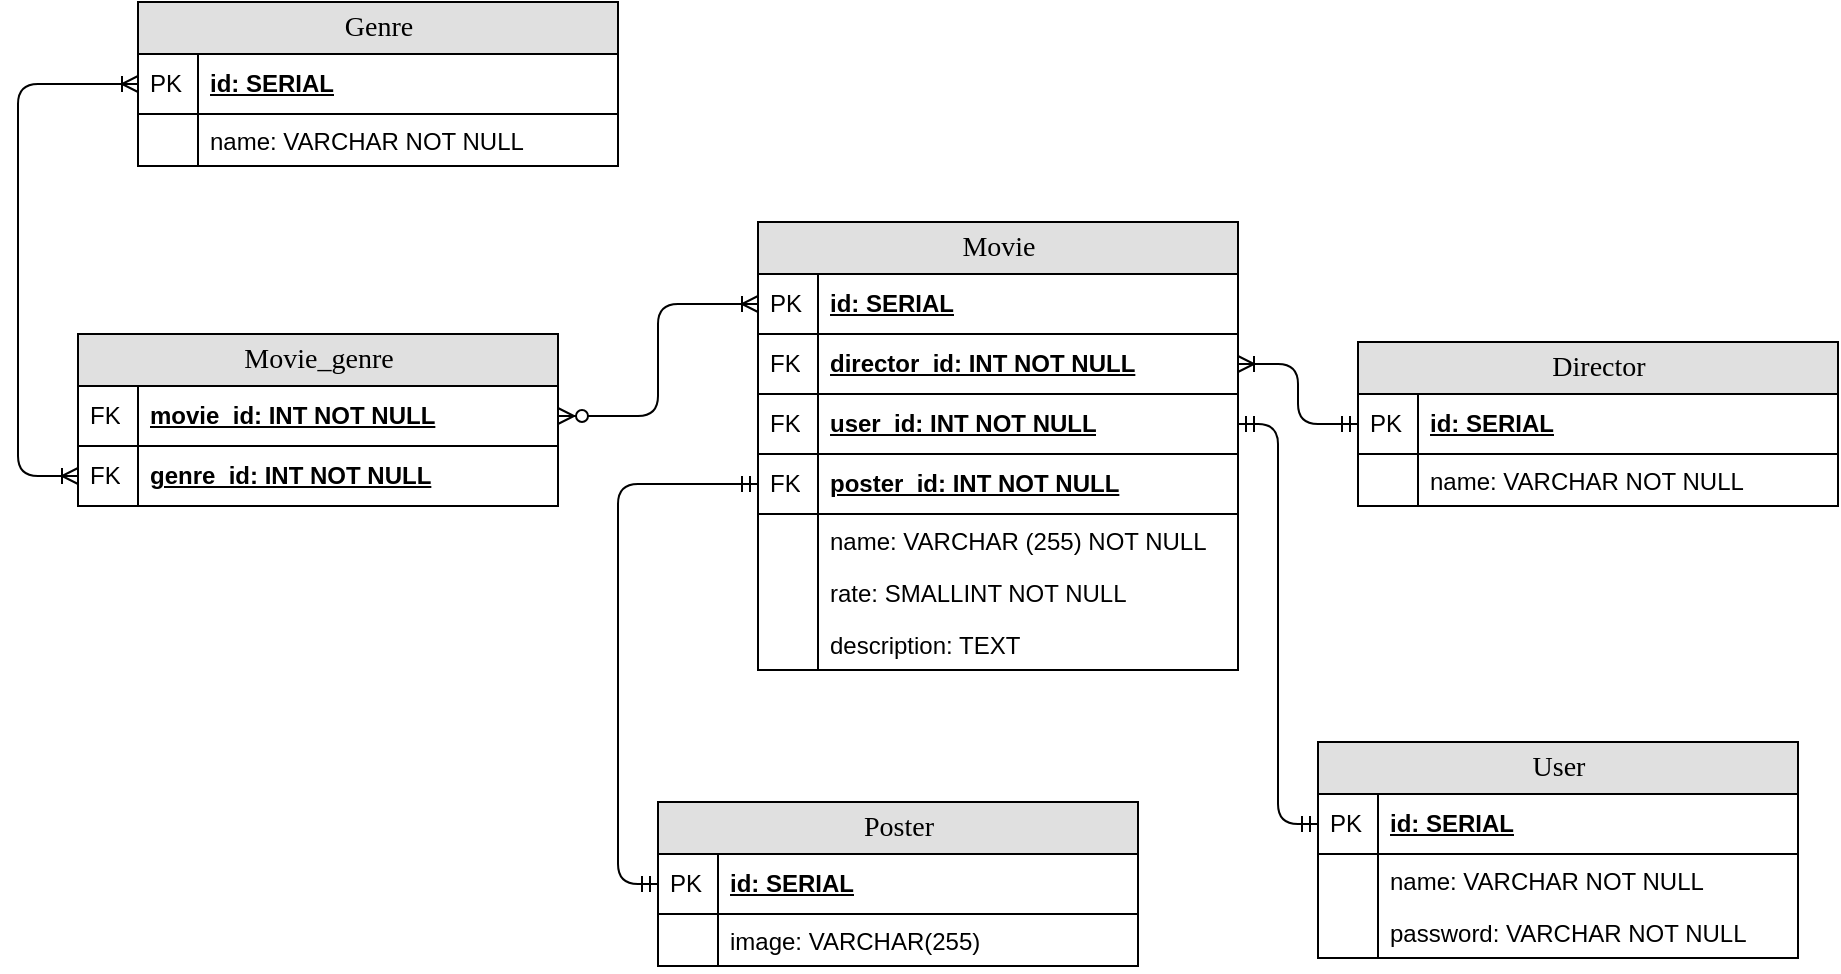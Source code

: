 <mxfile>
    <diagram name="Page-1" id="9f46799a-70d6-7492-0946-bef42562c5a5">
        <mxGraphModel dx="665" dy="423" grid="1" gridSize="10" guides="1" tooltips="1" connect="1" arrows="1" fold="1" page="1" pageScale="1" pageWidth="1100" pageHeight="850" background="#ffffff" math="0" shadow="0">
            <root>
                <mxCell id="0"/>
                <mxCell id="1" parent="0"/>
                <mxCell id="rwWJNbQg9eh8BiSdjxDp-123" value="Movie_genre" style="swimlane;html=1;fontStyle=0;childLayout=stackLayout;horizontal=1;startSize=26;fillColor=#e0e0e0;horizontalStack=0;resizeParent=1;resizeLast=0;collapsible=1;marginBottom=0;swimlaneFillColor=#ffffff;align=center;rounded=0;shadow=0;comic=0;labelBackgroundColor=none;strokeWidth=1;fontFamily=Verdana;fontSize=14;swimlaneLine=1;strokeColor=#000000;fontColor=#000000;" parent="1" vertex="1">
                    <mxGeometry x="170" y="216" width="240" height="86" as="geometry"/>
                </mxCell>
                <mxCell id="rwWJNbQg9eh8BiSdjxDp-124" value="movie_id: INT NOT NULL" style="shape=partialRectangle;top=0;left=0;right=0;bottom=1;html=1;align=left;verticalAlign=middle;fillColor=none;spacingLeft=34;spacingRight=4;whiteSpace=wrap;overflow=hidden;rotatable=0;points=[[0,0.5],[1,0.5]];portConstraint=eastwest;dropTarget=0;fontStyle=5;strokeColor=#000000;fontColor=#000000;" parent="rwWJNbQg9eh8BiSdjxDp-123" vertex="1">
                    <mxGeometry y="26" width="240" height="30" as="geometry"/>
                </mxCell>
                <mxCell id="rwWJNbQg9eh8BiSdjxDp-125" value="FK" style="shape=partialRectangle;top=0;left=0;bottom=0;html=1;fillColor=none;align=left;verticalAlign=middle;spacingLeft=4;spacingRight=4;whiteSpace=wrap;overflow=hidden;rotatable=0;points=[];portConstraint=eastwest;part=1;strokeColor=#000000;fontColor=#000000;" parent="rwWJNbQg9eh8BiSdjxDp-124" vertex="1" connectable="0">
                    <mxGeometry width="30" height="30" as="geometry"/>
                </mxCell>
                <mxCell id="rwWJNbQg9eh8BiSdjxDp-128" value="genre_id: INT NOT NULL" style="shape=partialRectangle;top=0;left=0;right=0;bottom=1;html=1;align=left;verticalAlign=middle;fillColor=none;spacingLeft=34;spacingRight=4;whiteSpace=wrap;overflow=hidden;rotatable=0;points=[[0,0.5],[1,0.5]];portConstraint=eastwest;dropTarget=0;fontStyle=5;strokeColor=#000000;fontColor=#000000;" parent="rwWJNbQg9eh8BiSdjxDp-123" vertex="1">
                    <mxGeometry y="56" width="240" height="30" as="geometry"/>
                </mxCell>
                <mxCell id="rwWJNbQg9eh8BiSdjxDp-129" value="FK" style="shape=partialRectangle;top=0;left=0;bottom=0;html=1;fillColor=none;align=left;verticalAlign=middle;spacingLeft=4;spacingRight=4;whiteSpace=wrap;overflow=hidden;rotatable=0;points=[];portConstraint=eastwest;part=1;strokeColor=#000000;fontColor=#000000;" parent="rwWJNbQg9eh8BiSdjxDp-128" vertex="1" connectable="0">
                    <mxGeometry width="30" height="30" as="geometry"/>
                </mxCell>
                <mxCell id="rwWJNbQg9eh8BiSdjxDp-133" value="Movie" style="swimlane;html=1;fontStyle=0;childLayout=stackLayout;horizontal=1;startSize=26;fillColor=#e0e0e0;horizontalStack=0;resizeParent=1;resizeLast=0;collapsible=1;marginBottom=0;swimlaneFillColor=#ffffff;align=center;rounded=0;shadow=0;comic=0;labelBackgroundColor=none;strokeWidth=1;fontFamily=Verdana;fontSize=14;swimlaneLine=1;strokeColor=#000000;fontColor=#000000;" parent="1" vertex="1">
                    <mxGeometry x="510" y="160" width="240" height="224" as="geometry"/>
                </mxCell>
                <mxCell id="rwWJNbQg9eh8BiSdjxDp-134" value="id: SERIAL" style="shape=partialRectangle;top=0;left=0;right=0;bottom=1;html=1;align=left;verticalAlign=middle;fillColor=none;spacingLeft=34;spacingRight=4;whiteSpace=wrap;overflow=hidden;rotatable=0;points=[[0,0.5],[1,0.5]];portConstraint=eastwest;dropTarget=0;fontStyle=5;strokeColor=#000000;fontColor=#000000;" parent="rwWJNbQg9eh8BiSdjxDp-133" vertex="1">
                    <mxGeometry y="26" width="240" height="30" as="geometry"/>
                </mxCell>
                <mxCell id="rwWJNbQg9eh8BiSdjxDp-135" value="PK" style="shape=partialRectangle;top=0;left=0;bottom=0;html=1;fillColor=none;align=left;verticalAlign=middle;spacingLeft=4;spacingRight=4;whiteSpace=wrap;overflow=hidden;rotatable=0;points=[];portConstraint=eastwest;part=1;strokeColor=#000000;fontColor=#000000;" parent="rwWJNbQg9eh8BiSdjxDp-134" vertex="1" connectable="0">
                    <mxGeometry width="30" height="30" as="geometry"/>
                </mxCell>
                <mxCell id="rwWJNbQg9eh8BiSdjxDp-138" value="director_id: INT NOT NULL" style="shape=partialRectangle;top=0;left=0;right=0;bottom=1;html=1;align=left;verticalAlign=middle;fillColor=none;spacingLeft=34;spacingRight=4;whiteSpace=wrap;overflow=hidden;rotatable=0;points=[[0,0.5],[1,0.5]];portConstraint=eastwest;dropTarget=0;fontStyle=5;strokeColor=#000000;fontColor=#000000;" parent="rwWJNbQg9eh8BiSdjxDp-133" vertex="1">
                    <mxGeometry y="56" width="240" height="30" as="geometry"/>
                </mxCell>
                <mxCell id="rwWJNbQg9eh8BiSdjxDp-139" value="FK" style="shape=partialRectangle;top=0;left=0;bottom=0;html=1;fillColor=none;align=left;verticalAlign=middle;spacingLeft=4;spacingRight=4;whiteSpace=wrap;overflow=hidden;rotatable=0;points=[];portConstraint=eastwest;part=1;strokeColor=#000000;fontColor=#000000;" parent="rwWJNbQg9eh8BiSdjxDp-138" vertex="1" connectable="0">
                    <mxGeometry width="30" height="30" as="geometry"/>
                </mxCell>
                <mxCell id="rwWJNbQg9eh8BiSdjxDp-140" value="user_id: INT NOT NULL" style="shape=partialRectangle;top=0;left=0;right=0;bottom=1;html=1;align=left;verticalAlign=middle;fillColor=none;spacingLeft=34;spacingRight=4;whiteSpace=wrap;overflow=hidden;rotatable=0;points=[[0,0.5],[1,0.5]];portConstraint=eastwest;dropTarget=0;fontStyle=5;strokeColor=#000000;fontColor=#000000;" parent="rwWJNbQg9eh8BiSdjxDp-133" vertex="1">
                    <mxGeometry y="86" width="240" height="30" as="geometry"/>
                </mxCell>
                <mxCell id="rwWJNbQg9eh8BiSdjxDp-141" value="FK" style="shape=partialRectangle;top=0;left=0;bottom=0;html=1;fillColor=none;align=left;verticalAlign=middle;spacingLeft=4;spacingRight=4;whiteSpace=wrap;overflow=hidden;rotatable=0;points=[];portConstraint=eastwest;part=1;strokeColor=#000000;fontColor=#000000;" parent="rwWJNbQg9eh8BiSdjxDp-140" vertex="1" connectable="0">
                    <mxGeometry width="30" height="30" as="geometry"/>
                </mxCell>
                <mxCell id="rwWJNbQg9eh8BiSdjxDp-142" value="poster_id: INT NOT NULL" style="shape=partialRectangle;top=0;left=0;right=0;bottom=1;html=1;align=left;verticalAlign=middle;fillColor=none;spacingLeft=34;spacingRight=4;whiteSpace=wrap;overflow=hidden;rotatable=0;points=[[0,0.5],[1,0.5]];portConstraint=eastwest;dropTarget=0;fontStyle=5;strokeColor=#000000;fontColor=#000000;" parent="rwWJNbQg9eh8BiSdjxDp-133" vertex="1">
                    <mxGeometry y="116" width="240" height="30" as="geometry"/>
                </mxCell>
                <mxCell id="rwWJNbQg9eh8BiSdjxDp-143" value="FK" style="shape=partialRectangle;top=0;left=0;bottom=0;html=1;fillColor=none;align=left;verticalAlign=middle;spacingLeft=4;spacingRight=4;whiteSpace=wrap;overflow=hidden;rotatable=0;points=[];portConstraint=eastwest;part=1;strokeColor=#000000;fontColor=#000000;" parent="rwWJNbQg9eh8BiSdjxDp-142" vertex="1" connectable="0">
                    <mxGeometry width="30" height="30" as="geometry"/>
                </mxCell>
                <mxCell id="rwWJNbQg9eh8BiSdjxDp-144" value="name: VARCHAR (255) NOT NULL" style="shape=partialRectangle;top=0;left=0;right=0;bottom=0;html=1;align=left;verticalAlign=top;fillColor=none;spacingLeft=34;spacingRight=4;whiteSpace=wrap;overflow=hidden;rotatable=0;points=[[0,0.5],[1,0.5]];portConstraint=eastwest;dropTarget=0;strokeColor=#000000;fontColor=#000000;" parent="rwWJNbQg9eh8BiSdjxDp-133" vertex="1">
                    <mxGeometry y="146" width="240" height="26" as="geometry"/>
                </mxCell>
                <mxCell id="rwWJNbQg9eh8BiSdjxDp-145" value="" style="shape=partialRectangle;top=0;left=0;bottom=0;html=1;fillColor=none;align=left;verticalAlign=top;spacingLeft=4;spacingRight=4;whiteSpace=wrap;overflow=hidden;rotatable=0;points=[];portConstraint=eastwest;part=1;strokeColor=#000000;fontColor=#000000;" parent="rwWJNbQg9eh8BiSdjxDp-144" vertex="1" connectable="0">
                    <mxGeometry width="30" height="26" as="geometry"/>
                </mxCell>
                <mxCell id="rwWJNbQg9eh8BiSdjxDp-146" value="rate: SMALLINT NOT NULL" style="shape=partialRectangle;top=0;left=0;right=0;bottom=0;html=1;align=left;verticalAlign=top;fillColor=none;spacingLeft=34;spacingRight=4;whiteSpace=wrap;overflow=hidden;rotatable=0;points=[[0,0.5],[1,0.5]];portConstraint=eastwest;dropTarget=0;strokeColor=#000000;fontColor=#000000;" parent="rwWJNbQg9eh8BiSdjxDp-133" vertex="1">
                    <mxGeometry y="172" width="240" height="26" as="geometry"/>
                </mxCell>
                <mxCell id="rwWJNbQg9eh8BiSdjxDp-147" value="" style="shape=partialRectangle;top=0;left=0;bottom=0;html=1;fillColor=none;align=left;verticalAlign=top;spacingLeft=4;spacingRight=4;whiteSpace=wrap;overflow=hidden;rotatable=0;points=[];portConstraint=eastwest;part=1;strokeColor=#000000;fontColor=#000000;" parent="rwWJNbQg9eh8BiSdjxDp-146" vertex="1" connectable="0">
                    <mxGeometry width="30" height="26" as="geometry"/>
                </mxCell>
                <mxCell id="rwWJNbQg9eh8BiSdjxDp-148" value="description: TEXT" style="shape=partialRectangle;top=0;left=0;right=0;bottom=0;html=1;align=left;verticalAlign=top;fillColor=none;spacingLeft=34;spacingRight=4;whiteSpace=wrap;overflow=hidden;rotatable=0;points=[[0,0.5],[1,0.5]];portConstraint=eastwest;dropTarget=0;strokeColor=#000000;fontColor=#000000;" parent="rwWJNbQg9eh8BiSdjxDp-133" vertex="1">
                    <mxGeometry y="198" width="240" height="26" as="geometry"/>
                </mxCell>
                <mxCell id="rwWJNbQg9eh8BiSdjxDp-149" value="" style="shape=partialRectangle;top=0;left=0;bottom=0;html=1;fillColor=none;align=left;verticalAlign=top;spacingLeft=4;spacingRight=4;whiteSpace=wrap;overflow=hidden;rotatable=0;points=[];portConstraint=eastwest;part=1;strokeColor=#000000;fontColor=#000000;" parent="rwWJNbQg9eh8BiSdjxDp-148" vertex="1" connectable="0">
                    <mxGeometry width="30" height="26" as="geometry"/>
                </mxCell>
                <mxCell id="rwWJNbQg9eh8BiSdjxDp-150" value="Genre" style="swimlane;html=1;fontStyle=0;childLayout=stackLayout;horizontal=1;startSize=26;fillColor=#e0e0e0;horizontalStack=0;resizeParent=1;resizeLast=0;collapsible=1;marginBottom=0;swimlaneFillColor=#ffffff;align=center;rounded=0;shadow=0;comic=0;labelBackgroundColor=none;strokeWidth=1;fontFamily=Verdana;fontSize=14;swimlaneLine=1;strokeColor=#000000;fontColor=#000000;" parent="1" vertex="1">
                    <mxGeometry x="200" y="50" width="240" height="82" as="geometry"/>
                </mxCell>
                <mxCell id="rwWJNbQg9eh8BiSdjxDp-151" value="id: SERIAL" style="shape=partialRectangle;top=0;left=0;right=0;bottom=1;html=1;align=left;verticalAlign=middle;fillColor=none;spacingLeft=34;spacingRight=4;whiteSpace=wrap;overflow=hidden;rotatable=0;points=[[0,0.5],[1,0.5]];portConstraint=eastwest;dropTarget=0;fontStyle=5;strokeColor=#000000;fontColor=#000000;" parent="rwWJNbQg9eh8BiSdjxDp-150" vertex="1">
                    <mxGeometry y="26" width="240" height="30" as="geometry"/>
                </mxCell>
                <mxCell id="rwWJNbQg9eh8BiSdjxDp-152" value="PK" style="shape=partialRectangle;top=0;left=0;bottom=0;html=1;fillColor=none;align=left;verticalAlign=middle;spacingLeft=4;spacingRight=4;whiteSpace=wrap;overflow=hidden;rotatable=0;points=[];portConstraint=eastwest;part=1;strokeColor=#000000;fontColor=#000000;" parent="rwWJNbQg9eh8BiSdjxDp-151" vertex="1" connectable="0">
                    <mxGeometry width="30" height="30" as="geometry"/>
                </mxCell>
                <mxCell id="rwWJNbQg9eh8BiSdjxDp-153" value="name: VARCHAR NOT NULL" style="shape=partialRectangle;top=0;left=0;right=0;bottom=0;html=1;align=left;verticalAlign=top;fillColor=none;spacingLeft=34;spacingRight=4;whiteSpace=wrap;overflow=hidden;rotatable=0;points=[[0,0.5],[1,0.5]];portConstraint=eastwest;dropTarget=0;strokeColor=#000000;fontColor=#000000;" parent="rwWJNbQg9eh8BiSdjxDp-150" vertex="1">
                    <mxGeometry y="56" width="240" height="26" as="geometry"/>
                </mxCell>
                <mxCell id="rwWJNbQg9eh8BiSdjxDp-154" value="" style="shape=partialRectangle;top=0;left=0;bottom=0;html=1;fillColor=none;align=left;verticalAlign=top;spacingLeft=4;spacingRight=4;whiteSpace=wrap;overflow=hidden;rotatable=0;points=[];portConstraint=eastwest;part=1;strokeColor=#000000;fontColor=#000000;" parent="rwWJNbQg9eh8BiSdjxDp-153" vertex="1" connectable="0">
                    <mxGeometry width="30" height="26" as="geometry"/>
                </mxCell>
                <mxCell id="rwWJNbQg9eh8BiSdjxDp-155" value="Director" style="swimlane;html=1;fontStyle=0;childLayout=stackLayout;horizontal=1;startSize=26;fillColor=#e0e0e0;horizontalStack=0;resizeParent=1;resizeLast=0;collapsible=1;marginBottom=0;swimlaneFillColor=#ffffff;align=center;rounded=0;shadow=0;comic=0;labelBackgroundColor=none;strokeWidth=1;fontFamily=Verdana;fontSize=14;swimlaneLine=1;strokeColor=#000000;fontColor=#000000;" parent="1" vertex="1">
                    <mxGeometry x="810" y="220" width="240" height="82" as="geometry"/>
                </mxCell>
                <mxCell id="rwWJNbQg9eh8BiSdjxDp-156" value="id: SERIAL" style="shape=partialRectangle;top=0;left=0;right=0;bottom=1;html=1;align=left;verticalAlign=middle;fillColor=none;spacingLeft=34;spacingRight=4;whiteSpace=wrap;overflow=hidden;rotatable=0;points=[[0,0.5],[1,0.5]];portConstraint=eastwest;dropTarget=0;fontStyle=5;strokeColor=#000000;fontColor=#000000;" parent="rwWJNbQg9eh8BiSdjxDp-155" vertex="1">
                    <mxGeometry y="26" width="240" height="30" as="geometry"/>
                </mxCell>
                <mxCell id="rwWJNbQg9eh8BiSdjxDp-157" value="PK" style="shape=partialRectangle;top=0;left=0;bottom=0;html=1;fillColor=none;align=left;verticalAlign=middle;spacingLeft=4;spacingRight=4;whiteSpace=wrap;overflow=hidden;rotatable=0;points=[];portConstraint=eastwest;part=1;strokeColor=#000000;fontColor=#000000;" parent="rwWJNbQg9eh8BiSdjxDp-156" vertex="1" connectable="0">
                    <mxGeometry width="30" height="30" as="geometry"/>
                </mxCell>
                <mxCell id="rwWJNbQg9eh8BiSdjxDp-158" value="name: VARCHAR NOT NULL" style="shape=partialRectangle;top=0;left=0;right=0;bottom=0;html=1;align=left;verticalAlign=top;fillColor=none;spacingLeft=34;spacingRight=4;whiteSpace=wrap;overflow=hidden;rotatable=0;points=[[0,0.5],[1,0.5]];portConstraint=eastwest;dropTarget=0;strokeColor=#000000;fontColor=#000000;" parent="rwWJNbQg9eh8BiSdjxDp-155" vertex="1">
                    <mxGeometry y="56" width="240" height="26" as="geometry"/>
                </mxCell>
                <mxCell id="rwWJNbQg9eh8BiSdjxDp-159" value="" style="shape=partialRectangle;top=0;left=0;bottom=0;html=1;fillColor=none;align=left;verticalAlign=top;spacingLeft=4;spacingRight=4;whiteSpace=wrap;overflow=hidden;rotatable=0;points=[];portConstraint=eastwest;part=1;strokeColor=#000000;fontColor=#000000;" parent="rwWJNbQg9eh8BiSdjxDp-158" vertex="1" connectable="0">
                    <mxGeometry width="30" height="26" as="geometry"/>
                </mxCell>
                <mxCell id="rwWJNbQg9eh8BiSdjxDp-160" value="User" style="swimlane;html=1;fontStyle=0;childLayout=stackLayout;horizontal=1;startSize=26;fillColor=#e0e0e0;horizontalStack=0;resizeParent=1;resizeLast=0;collapsible=1;marginBottom=0;swimlaneFillColor=#ffffff;align=center;rounded=0;shadow=0;comic=0;labelBackgroundColor=none;strokeWidth=1;fontFamily=Verdana;fontSize=14;swimlaneLine=1;strokeColor=#000000;fontColor=#000000;" parent="1" vertex="1">
                    <mxGeometry x="790" y="420" width="240" height="108" as="geometry"/>
                </mxCell>
                <mxCell id="rwWJNbQg9eh8BiSdjxDp-161" value="id: SERIAL" style="shape=partialRectangle;top=0;left=0;right=0;bottom=1;html=1;align=left;verticalAlign=middle;fillColor=none;spacingLeft=34;spacingRight=4;whiteSpace=wrap;overflow=hidden;rotatable=0;points=[[0,0.5],[1,0.5]];portConstraint=eastwest;dropTarget=0;fontStyle=5;strokeColor=#000000;fontColor=#000000;" parent="rwWJNbQg9eh8BiSdjxDp-160" vertex="1">
                    <mxGeometry y="26" width="240" height="30" as="geometry"/>
                </mxCell>
                <mxCell id="rwWJNbQg9eh8BiSdjxDp-162" value="PK" style="shape=partialRectangle;top=0;left=0;bottom=0;html=1;fillColor=none;align=left;verticalAlign=middle;spacingLeft=4;spacingRight=4;whiteSpace=wrap;overflow=hidden;rotatable=0;points=[];portConstraint=eastwest;part=1;strokeColor=#000000;fontColor=#000000;" parent="rwWJNbQg9eh8BiSdjxDp-161" vertex="1" connectable="0">
                    <mxGeometry width="30" height="30" as="geometry"/>
                </mxCell>
                <mxCell id="rwWJNbQg9eh8BiSdjxDp-163" value="name: VARCHAR NOT NULL" style="shape=partialRectangle;top=0;left=0;right=0;bottom=0;html=1;align=left;verticalAlign=top;fillColor=none;spacingLeft=34;spacingRight=4;whiteSpace=wrap;overflow=hidden;rotatable=0;points=[[0,0.5],[1,0.5]];portConstraint=eastwest;dropTarget=0;strokeColor=#000000;fontColor=#000000;" parent="rwWJNbQg9eh8BiSdjxDp-160" vertex="1">
                    <mxGeometry y="56" width="240" height="26" as="geometry"/>
                </mxCell>
                <mxCell id="rwWJNbQg9eh8BiSdjxDp-164" value="" style="shape=partialRectangle;top=0;left=0;bottom=0;html=1;fillColor=none;align=left;verticalAlign=top;spacingLeft=4;spacingRight=4;whiteSpace=wrap;overflow=hidden;rotatable=0;points=[];portConstraint=eastwest;part=1;strokeColor=#000000;fontColor=#000000;" parent="rwWJNbQg9eh8BiSdjxDp-163" vertex="1" connectable="0">
                    <mxGeometry width="30" height="26" as="geometry"/>
                </mxCell>
                <mxCell id="rwWJNbQg9eh8BiSdjxDp-165" value="password: VARCHAR NOT NULL" style="shape=partialRectangle;top=0;left=0;right=0;bottom=0;html=1;align=left;verticalAlign=top;fillColor=none;spacingLeft=34;spacingRight=4;whiteSpace=wrap;overflow=hidden;rotatable=0;points=[[0,0.5],[1,0.5]];portConstraint=eastwest;dropTarget=0;strokeColor=#000000;fontColor=#000000;" parent="rwWJNbQg9eh8BiSdjxDp-160" vertex="1">
                    <mxGeometry y="82" width="240" height="26" as="geometry"/>
                </mxCell>
                <mxCell id="rwWJNbQg9eh8BiSdjxDp-166" value="" style="shape=partialRectangle;top=0;left=0;bottom=0;html=1;fillColor=none;align=left;verticalAlign=top;spacingLeft=4;spacingRight=4;whiteSpace=wrap;overflow=hidden;rotatable=0;points=[];portConstraint=eastwest;part=1;strokeColor=#000000;fontColor=#000000;" parent="rwWJNbQg9eh8BiSdjxDp-165" vertex="1" connectable="0">
                    <mxGeometry width="30" height="26" as="geometry"/>
                </mxCell>
                <mxCell id="rwWJNbQg9eh8BiSdjxDp-167" value="Poster" style="swimlane;html=1;fontStyle=0;childLayout=stackLayout;horizontal=1;startSize=26;fillColor=#e0e0e0;horizontalStack=0;resizeParent=1;resizeLast=0;collapsible=1;marginBottom=0;swimlaneFillColor=#ffffff;align=center;rounded=0;shadow=0;comic=0;labelBackgroundColor=none;strokeWidth=1;fontFamily=Verdana;fontSize=14;swimlaneLine=1;strokeColor=#000000;fontColor=#000000;" parent="1" vertex="1">
                    <mxGeometry x="460" y="450" width="240" height="82" as="geometry"/>
                </mxCell>
                <mxCell id="rwWJNbQg9eh8BiSdjxDp-168" value="id: SERIAL" style="shape=partialRectangle;top=0;left=0;right=0;bottom=1;html=1;align=left;verticalAlign=middle;fillColor=none;spacingLeft=34;spacingRight=4;whiteSpace=wrap;overflow=hidden;rotatable=0;points=[[0,0.5],[1,0.5]];portConstraint=eastwest;dropTarget=0;fontStyle=5;strokeColor=#000000;fontColor=#000000;" parent="rwWJNbQg9eh8BiSdjxDp-167" vertex="1">
                    <mxGeometry y="26" width="240" height="30" as="geometry"/>
                </mxCell>
                <mxCell id="rwWJNbQg9eh8BiSdjxDp-169" value="PK" style="shape=partialRectangle;top=0;left=0;bottom=0;html=1;fillColor=none;align=left;verticalAlign=middle;spacingLeft=4;spacingRight=4;whiteSpace=wrap;overflow=hidden;rotatable=0;points=[];portConstraint=eastwest;part=1;strokeColor=#000000;fontColor=#000000;" parent="rwWJNbQg9eh8BiSdjxDp-168" vertex="1" connectable="0">
                    <mxGeometry width="30" height="30" as="geometry"/>
                </mxCell>
                <mxCell id="rwWJNbQg9eh8BiSdjxDp-170" value="image: VARCHAR(255)&amp;nbsp;" style="shape=partialRectangle;top=0;left=0;right=0;bottom=0;html=1;align=left;verticalAlign=top;fillColor=none;spacingLeft=34;spacingRight=4;whiteSpace=wrap;overflow=hidden;rotatable=0;points=[[0,0.5],[1,0.5]];portConstraint=eastwest;dropTarget=0;strokeColor=#000000;fontColor=#000000;" parent="rwWJNbQg9eh8BiSdjxDp-167" vertex="1">
                    <mxGeometry y="56" width="240" height="26" as="geometry"/>
                </mxCell>
                <mxCell id="rwWJNbQg9eh8BiSdjxDp-171" value="" style="shape=partialRectangle;top=0;left=0;bottom=0;html=1;fillColor=none;align=left;verticalAlign=top;spacingLeft=4;spacingRight=4;whiteSpace=wrap;overflow=hidden;rotatable=0;points=[];portConstraint=eastwest;part=1;strokeColor=#000000;fontColor=#000000;" parent="rwWJNbQg9eh8BiSdjxDp-170" vertex="1" connectable="0">
                    <mxGeometry width="30" height="26" as="geometry"/>
                </mxCell>
                <mxCell id="rwWJNbQg9eh8BiSdjxDp-172" value="" style="edgeStyle=orthogonalEdgeStyle;fontSize=12;html=1;endArrow=ERmandOne;startArrow=ERmandOne;entryX=0;entryY=0.5;entryDx=0;entryDy=0;exitX=0;exitY=0.5;exitDx=0;exitDy=0;strokeColor=#000000;fontColor=#000000;" parent="1" source="rwWJNbQg9eh8BiSdjxDp-168" target="rwWJNbQg9eh8BiSdjxDp-142" edge="1">
                    <mxGeometry width="100" height="100" relative="1" as="geometry">
                        <mxPoint x="700" y="90" as="sourcePoint"/>
                        <mxPoint x="780" y="120" as="targetPoint"/>
                        <Array as="points">
                            <mxPoint x="440" y="491"/>
                            <mxPoint x="440" y="291"/>
                        </Array>
                    </mxGeometry>
                </mxCell>
                <mxCell id="rwWJNbQg9eh8BiSdjxDp-173" value="" style="edgeStyle=orthogonalEdgeStyle;fontSize=12;html=1;endArrow=ERmandOne;startArrow=ERmandOne;entryX=1;entryY=0.5;entryDx=0;entryDy=0;exitX=0;exitY=0.5;exitDx=0;exitDy=0;strokeColor=#000000;fontColor=#000000;" parent="1" source="rwWJNbQg9eh8BiSdjxDp-161" target="rwWJNbQg9eh8BiSdjxDp-140" edge="1">
                    <mxGeometry width="100" height="100" relative="1" as="geometry">
                        <mxPoint x="520" y="461" as="sourcePoint"/>
                        <mxPoint x="520" y="331" as="targetPoint"/>
                        <Array as="points">
                            <mxPoint x="770" y="461"/>
                            <mxPoint x="770" y="261"/>
                        </Array>
                    </mxGeometry>
                </mxCell>
                <mxCell id="rwWJNbQg9eh8BiSdjxDp-174" value="" style="edgeStyle=orthogonalEdgeStyle;fontSize=12;html=1;endArrow=ERoneToMany;startArrow=ERmandOne;anchorPointDirection=0;comic=0;shadow=0;elbow=vertical;entryX=1;entryY=0.5;entryDx=0;entryDy=0;exitX=0;exitY=0.5;exitDx=0;exitDy=0;strokeColor=#000000;fontColor=#000000;" parent="1" source="rwWJNbQg9eh8BiSdjxDp-156" target="rwWJNbQg9eh8BiSdjxDp-138" edge="1">
                    <mxGeometry width="100" height="100" relative="1" as="geometry">
                        <mxPoint x="930" y="220" as="sourcePoint"/>
                        <mxPoint x="530" y="30" as="targetPoint"/>
                        <Array as="points">
                            <mxPoint x="780" y="261"/>
                            <mxPoint x="780" y="231"/>
                        </Array>
                    </mxGeometry>
                </mxCell>
                <mxCell id="rwWJNbQg9eh8BiSdjxDp-176" value="" style="edgeStyle=orthogonalEdgeStyle;fontSize=12;html=1;endArrow=ERoneToMany;startArrow=ERzeroToMany;exitX=1;exitY=0.5;exitDx=0;exitDy=0;entryX=0;entryY=0.5;entryDx=0;entryDy=0;strokeColor=#000000;fontColor=#000000;" parent="1" source="rwWJNbQg9eh8BiSdjxDp-124" target="rwWJNbQg9eh8BiSdjxDp-134" edge="1">
                    <mxGeometry width="100" height="100" relative="1" as="geometry">
                        <mxPoint x="200" y="500" as="sourcePoint"/>
                        <mxPoint x="300" y="400" as="targetPoint"/>
                    </mxGeometry>
                </mxCell>
                <mxCell id="rwWJNbQg9eh8BiSdjxDp-177" value="" style="edgeStyle=orthogonalEdgeStyle;fontSize=12;html=1;endArrow=ERoneToMany;startArrow=ERoneToMany;exitX=0;exitY=0.5;exitDx=0;exitDy=0;entryX=0;entryY=0.5;entryDx=0;entryDy=0;strokeColor=#000000;fontColor=#000000;" parent="1" source="rwWJNbQg9eh8BiSdjxDp-128" target="rwWJNbQg9eh8BiSdjxDp-151" edge="1">
                    <mxGeometry width="100" height="100" relative="1" as="geometry">
                        <mxPoint x="180" y="480" as="sourcePoint"/>
                        <mxPoint x="280" y="380" as="targetPoint"/>
                        <Array as="points">
                            <mxPoint x="140" y="287"/>
                            <mxPoint x="140" y="91"/>
                        </Array>
                    </mxGeometry>
                </mxCell>
            </root>
        </mxGraphModel>
    </diagram>
</mxfile>